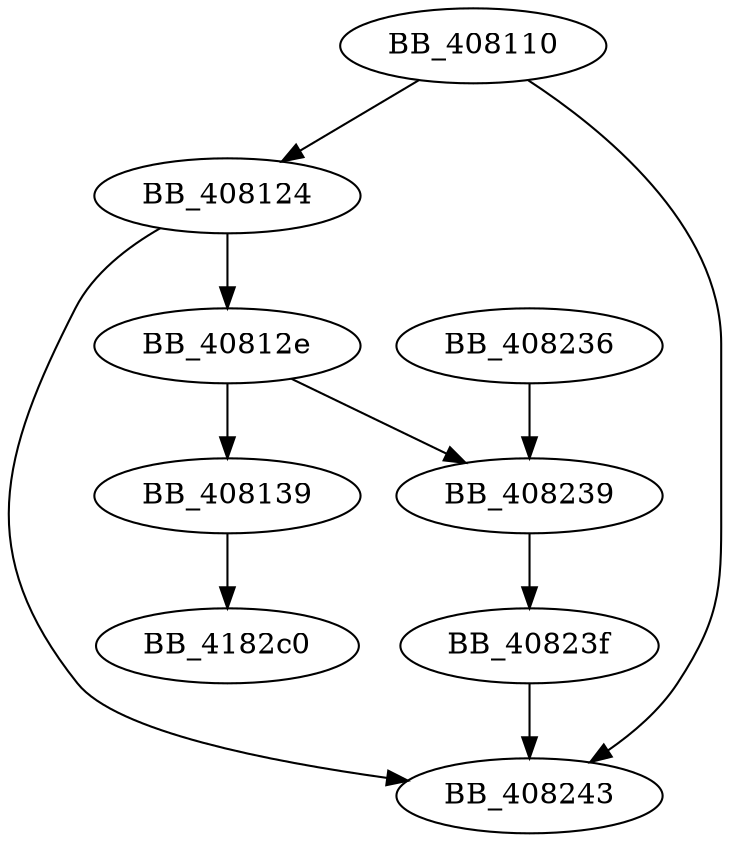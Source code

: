 DiGraph sub_408110{
BB_408110->BB_408124
BB_408110->BB_408243
BB_408124->BB_40812e
BB_408124->BB_408243
BB_40812e->BB_408139
BB_40812e->BB_408239
BB_408139->BB_4182c0
BB_408236->BB_408239
BB_408239->BB_40823f
BB_40823f->BB_408243
}
